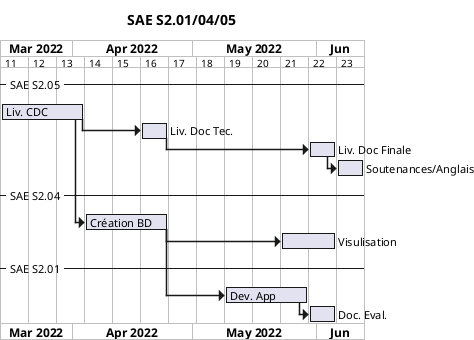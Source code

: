 @startgantt

title SAE S2.01/04/05

printscale weekly

Project starts the 14th of March 2022


-- SAE S2.05 --

[Liv. CDC] lasts 3 weeks

[Liv. Doc Tec.] starts the 18th of April 2022 
[Liv. Doc Tec.] lasts 1 week

[Liv. Doc Finale] lasts 1 week
[Liv. Doc Finale] starts the 30th of May 2022

[Soutenances/Anglais] lasts 1 week
[Soutenances/Anglais] starts the 6th of June 2022

[Liv. CDC] -> [Liv. Doc Tec.] 
[Liv. Doc Tec.] -> [Liv. Doc Finale]
[Liv. Doc Finale] -> [Soutenances/Anglais]

-- SAE S2.04 --

[Création BD] lasts 3 weeks
[Création BD] starts the 4h of April 2022

[Visulisation] starts the 23th of May 2022
[Visulisation] lasts 2 weeks

[Liv. CDC] -> [Création BD] 
[Création BD] -> [Visulisation]

-- SAE S2.01 --

[Dev. App] starts the 9th of May 2022
[Dev. App] lasts 3 weeks
[Doc. Eval.] lasts 1 week

[Création BD] -> [Dev. App]
[Dev. App] -> [Doc. Eval.] 


@endgantt


